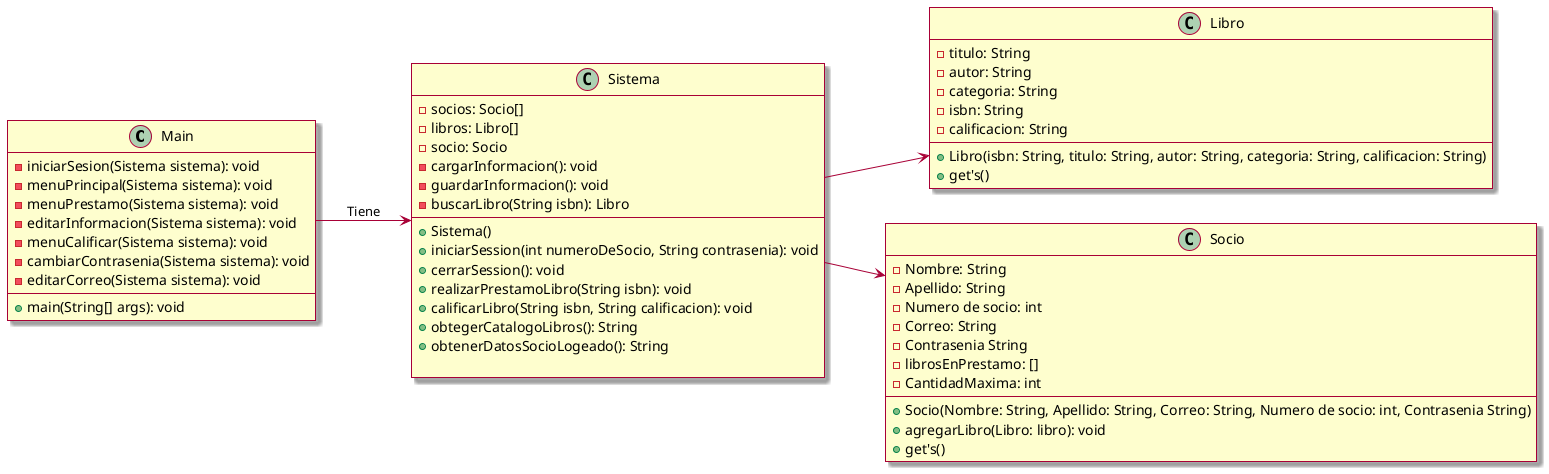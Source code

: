 @startuml
left to right direction
skin rose

Class Main{
- iniciarSesion(Sistema sistema): void
- menuPrincipal(Sistema sistema): void
- menuPrestamo(Sistema sistema): void
- editarInformacion(Sistema sistema): void
- menuCalificar(Sistema sistema): void
- cambiarContrasenia(Sistema sistema): void
- editarCorreo(Sistema sistema): void
----
+ main(String[] args): void
}

Class Libro{
-titulo: String
-autor: String
-categoria: String
-isbn: String
-calificacion: String
----
+ Libro(isbn: String, titulo: String, autor: String, categoria: String, calificacion: String)
+get's()
}

Class Socio{
-Nombre: String
-Apellido: String
-Numero de socio: int
-Correo: String
-Contrasenia String
-librosEnPrestamo: []
-CantidadMaxima: int
----
+ Socio(Nombre: String, Apellido: String, Correo: String, Numero de socio: int, Contrasenia String)
+agregarLibro(Libro: libro): void
+get's()
}

Class Sistema{
-socios: Socio[]
-libros: Libro[]
-socio: Socio
-cargarInformacion(): void
-guardarInformacion(): void
-buscarLibro(String isbn): Libro
----
+ Sistema()
+ iniciarSession(int numeroDeSocio, String contrasenia): void
+ cerrarSession(): void
+ realizarPrestamoLibro(String isbn): void
+ calificarLibro(String isbn, String calificacion): void
+ obtegerCatalogoLibros(): String
+ obtenerDatosSocioLogeado(): String

}

Main --> Sistema: Tiene
Sistema--> Socio
Sistema--> Libro
@enduml
